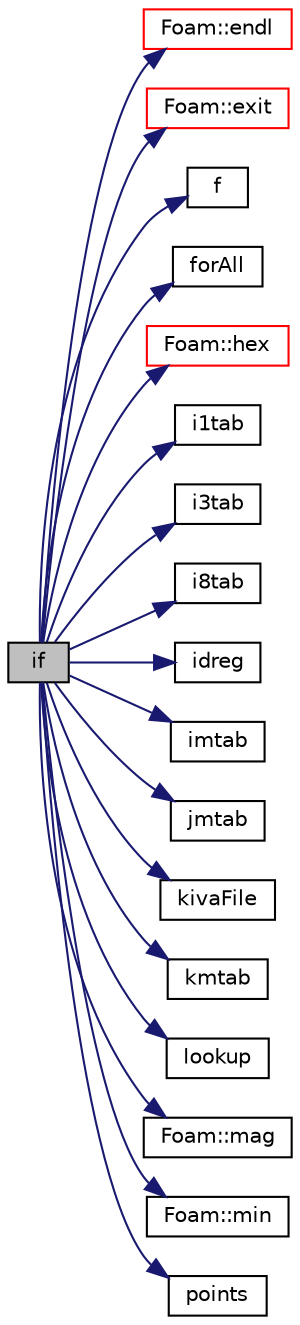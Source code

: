 digraph "if"
{
  bgcolor="transparent";
  edge [fontname="Helvetica",fontsize="10",labelfontname="Helvetica",labelfontsize="10"];
  node [fontname="Helvetica",fontsize="10",shape=record];
  rankdir="LR";
  Node1 [label="if",height=0.2,width=0.4,color="black", fillcolor="grey75", style="filled", fontcolor="black"];
  Node1 -> Node2 [color="midnightblue",fontsize="10",style="solid",fontname="Helvetica"];
  Node2 [label="Foam::endl",height=0.2,width=0.4,color="red",URL="$a10758.html#a2db8fe02a0d3909e9351bb4275b23ce4",tooltip="Add newline and flush stream. "];
  Node1 -> Node3 [color="midnightblue",fontsize="10",style="solid",fontname="Helvetica"];
  Node3 [label="Foam::exit",height=0.2,width=0.4,color="red",URL="$a10758.html#a06ca7250d8e89caf05243ec094843642"];
  Node1 -> Node4 [color="midnightblue",fontsize="10",style="solid",fontname="Helvetica"];
  Node4 [label="f",height=0.2,width=0.4,color="black",URL="$a03940.html#a888be93833ac7a23170555c69c690288"];
  Node1 -> Node5 [color="midnightblue",fontsize="10",style="solid",fontname="Helvetica"];
  Node5 [label="forAll",height=0.2,width=0.4,color="black",URL="$a03940.html#a7b8c1d8d7d2cd7157ce78a5b058268eb"];
  Node1 -> Node6 [color="midnightblue",fontsize="10",style="solid",fontname="Helvetica"];
  Node6 [label="Foam::hex",height=0.2,width=0.4,color="red",URL="$a10758.html#a4ddae43d14dd72d6b0cd9ab61fe4e04e"];
  Node1 -> Node7 [color="midnightblue",fontsize="10",style="solid",fontname="Helvetica"];
  Node7 [label="i1tab",height=0.2,width=0.4,color="black",URL="$a03940.html#a3846e10bf304e26f9b8a421d69ad9ce0"];
  Node1 -> Node8 [color="midnightblue",fontsize="10",style="solid",fontname="Helvetica"];
  Node8 [label="i3tab",height=0.2,width=0.4,color="black",URL="$a03940.html#a217cd5711aaad2c4e7a9fd5361ed9298"];
  Node1 -> Node9 [color="midnightblue",fontsize="10",style="solid",fontname="Helvetica"];
  Node9 [label="i8tab",height=0.2,width=0.4,color="black",URL="$a03940.html#ad227efe2190bab99071047dc317f2b25"];
  Node1 -> Node10 [color="midnightblue",fontsize="10",style="solid",fontname="Helvetica"];
  Node10 [label="idreg",height=0.2,width=0.4,color="black",URL="$a03940.html#a299737c944bf2d321616601e508498f3"];
  Node1 -> Node11 [color="midnightblue",fontsize="10",style="solid",fontname="Helvetica"];
  Node11 [label="imtab",height=0.2,width=0.4,color="black",URL="$a03940.html#a5731286978fbd4ebef5898a95e634bc5"];
  Node1 -> Node12 [color="midnightblue",fontsize="10",style="solid",fontname="Helvetica"];
  Node12 [label="jmtab",height=0.2,width=0.4,color="black",URL="$a03940.html#a5d5ce4529347866a335e5e172d054dbc"];
  Node1 -> Node13 [color="midnightblue",fontsize="10",style="solid",fontname="Helvetica"];
  Node13 [label="kivaFile",height=0.2,width=0.4,color="black",URL="$a03940.html#a2e97702de02b805b2d4d00221bf3a12e"];
  Node1 -> Node14 [color="midnightblue",fontsize="10",style="solid",fontname="Helvetica"];
  Node14 [label="kmtab",height=0.2,width=0.4,color="black",URL="$a03940.html#a260ff7ffae23f61f048c08ea903905da"];
  Node1 -> Node15 [color="midnightblue",fontsize="10",style="solid",fontname="Helvetica"];
  Node15 [label="lookup",height=0.2,width=0.4,color="black",URL="$a03894.html#aa12e10d2264a98b7f09469676a073768"];
  Node1 -> Node16 [color="midnightblue",fontsize="10",style="solid",fontname="Helvetica"];
  Node16 [label="Foam::mag",height=0.2,width=0.4,color="black",URL="$a10758.html#a929da2a3fdcf3dacbbe0487d3a330dae"];
  Node1 -> Node17 [color="midnightblue",fontsize="10",style="solid",fontname="Helvetica"];
  Node17 [label="Foam::min",height=0.2,width=0.4,color="black",URL="$a10758.html#a253e112ad2d56d96230ff39ea7f442dc"];
  Node1 -> Node18 [color="midnightblue",fontsize="10",style="solid",fontname="Helvetica"];
  Node18 [label="points",height=0.2,width=0.4,color="black",URL="$a03940.html#a43f0c6ecb5f777015da64f362c5e2739"];
}
